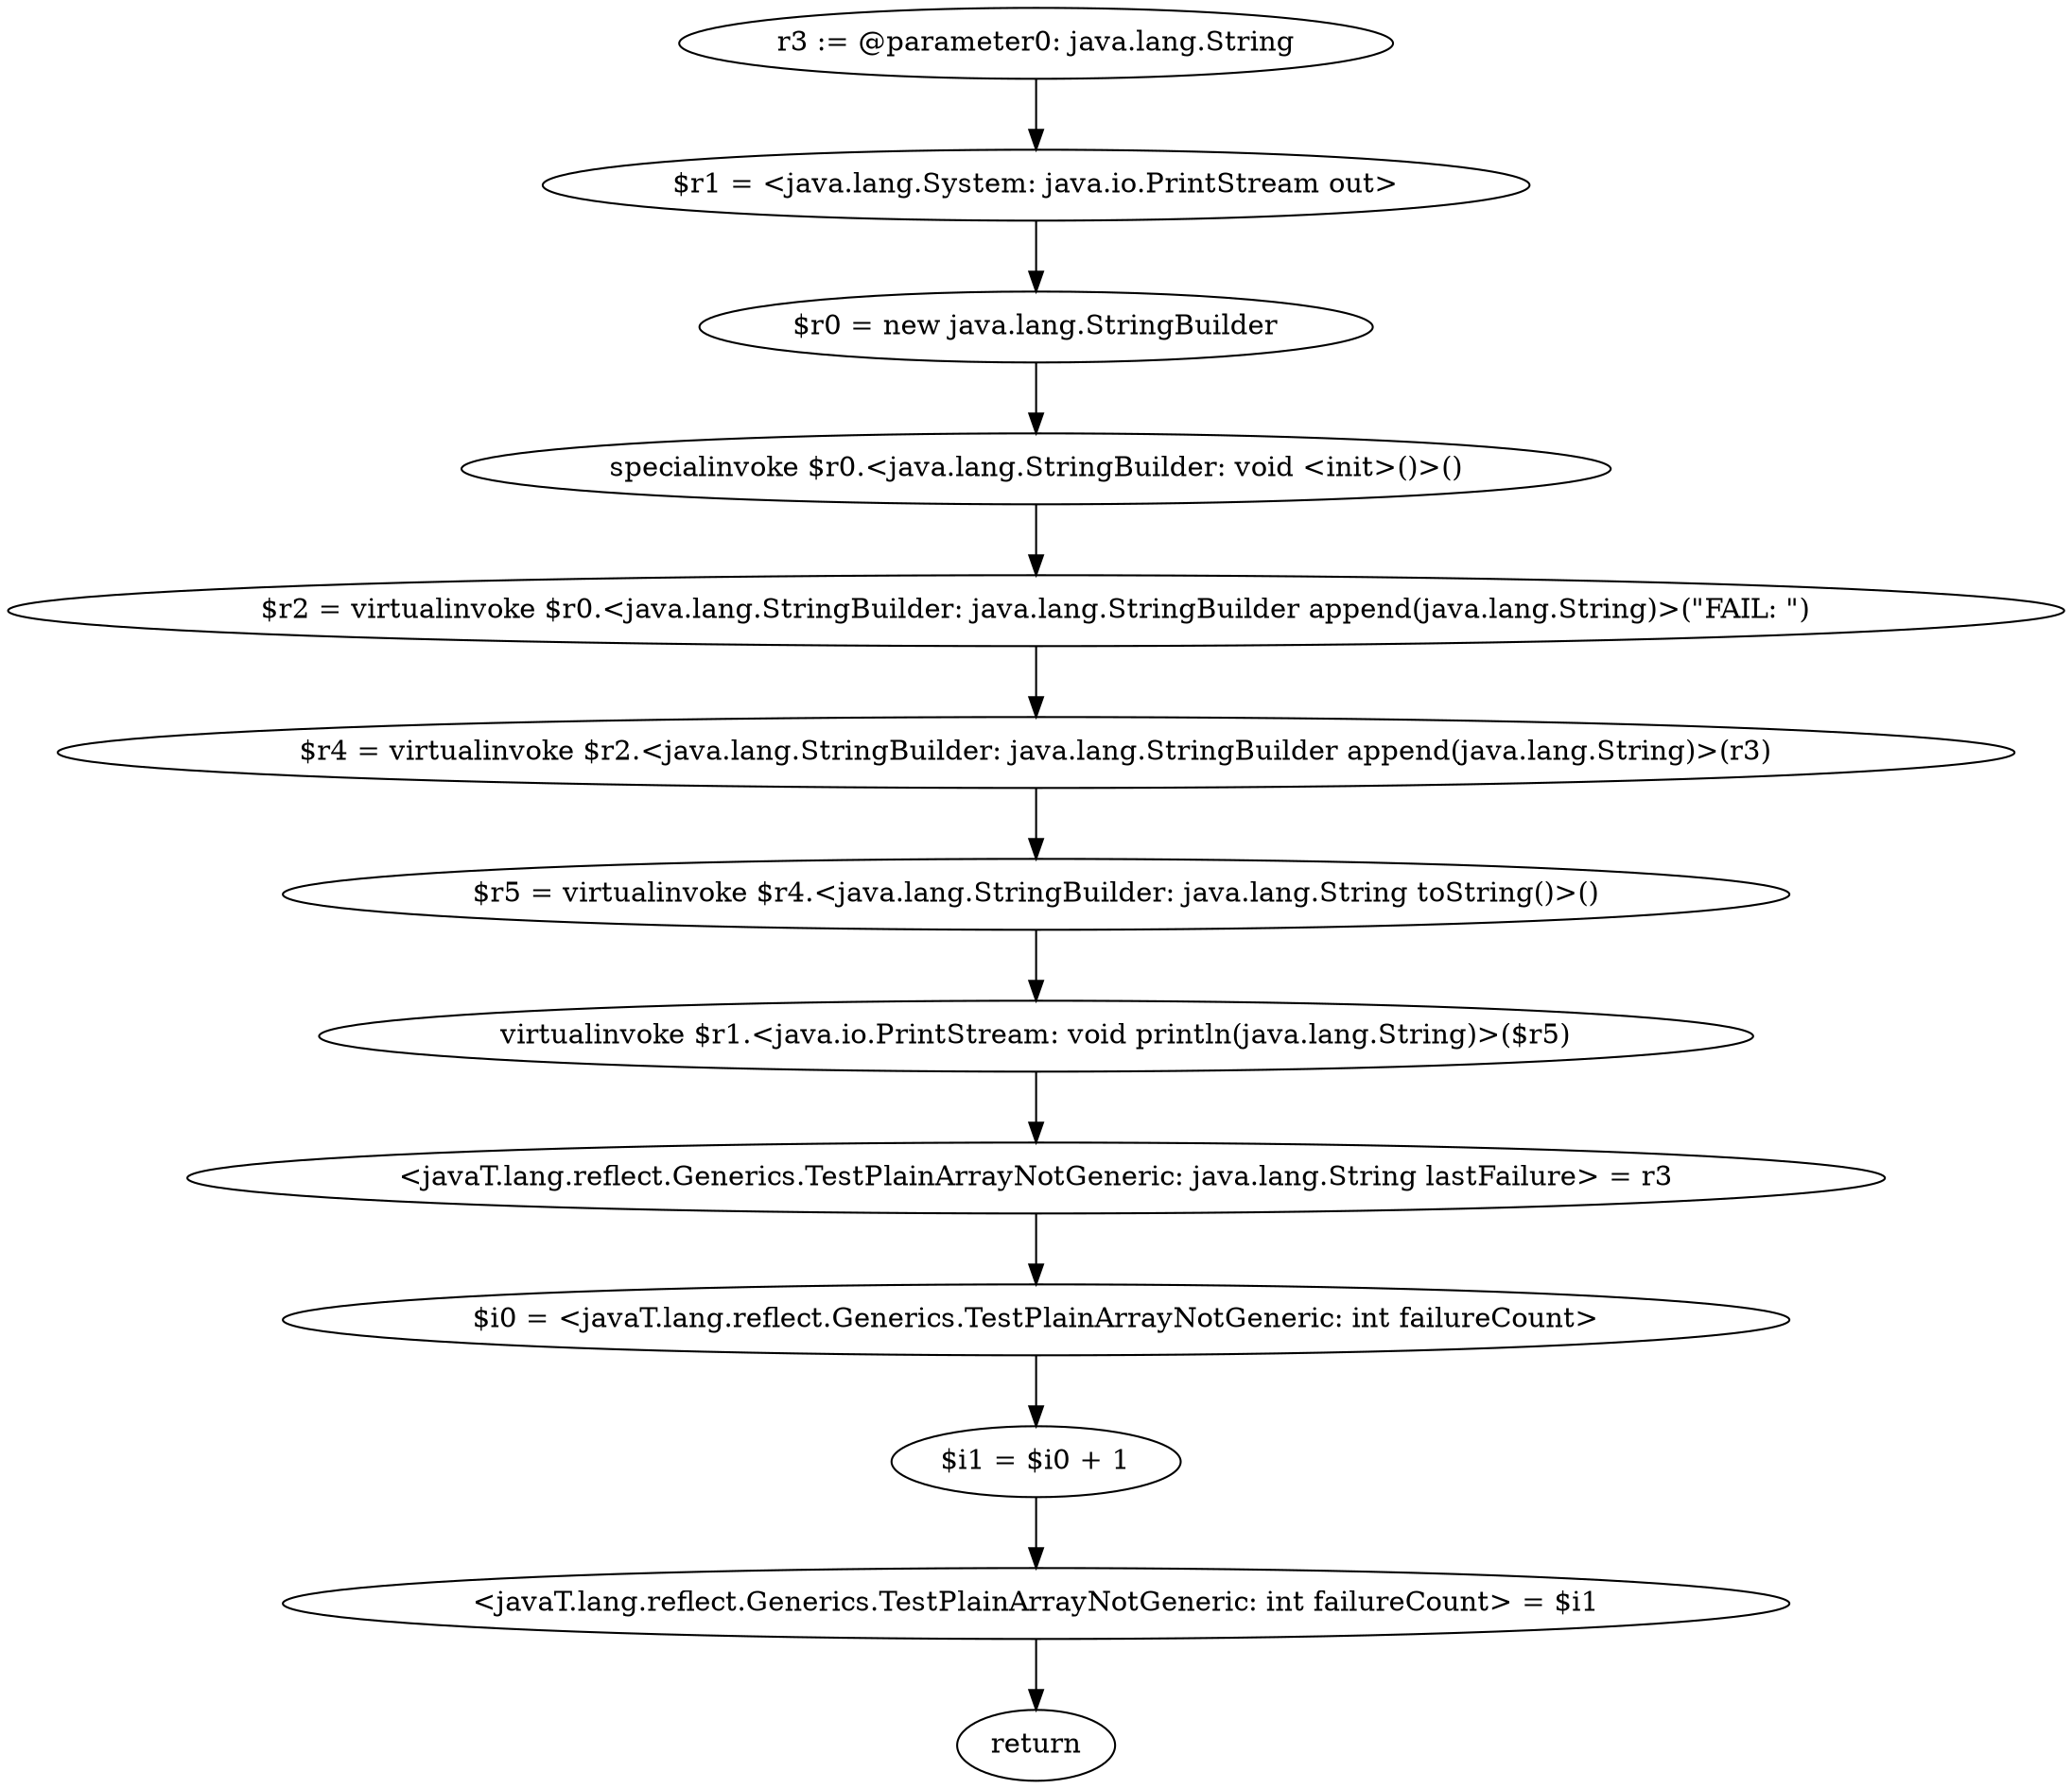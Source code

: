 digraph "unitGraph" {
    "r3 := @parameter0: java.lang.String"
    "$r1 = <java.lang.System: java.io.PrintStream out>"
    "$r0 = new java.lang.StringBuilder"
    "specialinvoke $r0.<java.lang.StringBuilder: void <init>()>()"
    "$r2 = virtualinvoke $r0.<java.lang.StringBuilder: java.lang.StringBuilder append(java.lang.String)>(\"FAIL: \")"
    "$r4 = virtualinvoke $r2.<java.lang.StringBuilder: java.lang.StringBuilder append(java.lang.String)>(r3)"
    "$r5 = virtualinvoke $r4.<java.lang.StringBuilder: java.lang.String toString()>()"
    "virtualinvoke $r1.<java.io.PrintStream: void println(java.lang.String)>($r5)"
    "<javaT.lang.reflect.Generics.TestPlainArrayNotGeneric: java.lang.String lastFailure> = r3"
    "$i0 = <javaT.lang.reflect.Generics.TestPlainArrayNotGeneric: int failureCount>"
    "$i1 = $i0 + 1"
    "<javaT.lang.reflect.Generics.TestPlainArrayNotGeneric: int failureCount> = $i1"
    "return"
    "r3 := @parameter0: java.lang.String"->"$r1 = <java.lang.System: java.io.PrintStream out>";
    "$r1 = <java.lang.System: java.io.PrintStream out>"->"$r0 = new java.lang.StringBuilder";
    "$r0 = new java.lang.StringBuilder"->"specialinvoke $r0.<java.lang.StringBuilder: void <init>()>()";
    "specialinvoke $r0.<java.lang.StringBuilder: void <init>()>()"->"$r2 = virtualinvoke $r0.<java.lang.StringBuilder: java.lang.StringBuilder append(java.lang.String)>(\"FAIL: \")";
    "$r2 = virtualinvoke $r0.<java.lang.StringBuilder: java.lang.StringBuilder append(java.lang.String)>(\"FAIL: \")"->"$r4 = virtualinvoke $r2.<java.lang.StringBuilder: java.lang.StringBuilder append(java.lang.String)>(r3)";
    "$r4 = virtualinvoke $r2.<java.lang.StringBuilder: java.lang.StringBuilder append(java.lang.String)>(r3)"->"$r5 = virtualinvoke $r4.<java.lang.StringBuilder: java.lang.String toString()>()";
    "$r5 = virtualinvoke $r4.<java.lang.StringBuilder: java.lang.String toString()>()"->"virtualinvoke $r1.<java.io.PrintStream: void println(java.lang.String)>($r5)";
    "virtualinvoke $r1.<java.io.PrintStream: void println(java.lang.String)>($r5)"->"<javaT.lang.reflect.Generics.TestPlainArrayNotGeneric: java.lang.String lastFailure> = r3";
    "<javaT.lang.reflect.Generics.TestPlainArrayNotGeneric: java.lang.String lastFailure> = r3"->"$i0 = <javaT.lang.reflect.Generics.TestPlainArrayNotGeneric: int failureCount>";
    "$i0 = <javaT.lang.reflect.Generics.TestPlainArrayNotGeneric: int failureCount>"->"$i1 = $i0 + 1";
    "$i1 = $i0 + 1"->"<javaT.lang.reflect.Generics.TestPlainArrayNotGeneric: int failureCount> = $i1";
    "<javaT.lang.reflect.Generics.TestPlainArrayNotGeneric: int failureCount> = $i1"->"return";
}
